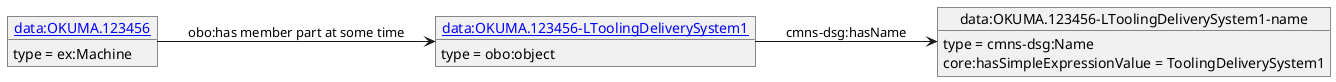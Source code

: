 @startuml
skinparam linetype polyline
left to right direction
object "[[./OKUMA.123456-LToolingDeliverySystem1.html data:OKUMA.123456-LToolingDeliverySystem1]]" as o1 {
 type = obo:object
 }
object "data:OKUMA.123456-LToolingDeliverySystem1-name" as o2 {
 type = cmns-dsg:Name
 }
object "[[./OKUMA.123456.html data:OKUMA.123456]]" as o3 {
 type = ex:Machine
 }
o1 --> o2 : cmns-dsg:hasName
o2 : core:hasSimpleExpressionValue = ToolingDeliverySystem1
o3 --> o1 : obo:has member part at some time
@enduml
